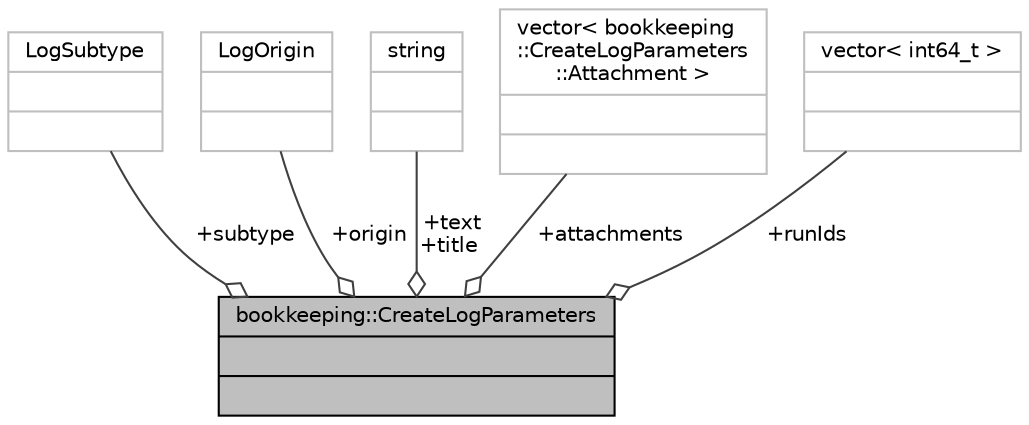 digraph "bookkeeping::CreateLogParameters"
{
 // INTERACTIVE_SVG=YES
 // LATEX_PDF_SIZE
  bgcolor="transparent";
  edge [fontname="Helvetica",fontsize="10",labelfontname="Helvetica",labelfontsize="10"];
  node [fontname="Helvetica",fontsize="10",shape=record];
  Node1 [label="{bookkeeping::CreateLogParameters\n||}",height=0.2,width=0.4,color="black", fillcolor="grey75", style="filled", fontcolor="black",tooltip=" "];
  Node2 -> Node1 [color="grey25",fontsize="10",style="solid",label=" +subtype" ,arrowhead="odiamond",fontname="Helvetica"];
  Node2 [label="{LogSubtype\n||}",height=0.2,width=0.4,color="grey75",tooltip=" "];
  Node3 -> Node1 [color="grey25",fontsize="10",style="solid",label=" +origin" ,arrowhead="odiamond",fontname="Helvetica"];
  Node3 [label="{LogOrigin\n||}",height=0.2,width=0.4,color="grey75",tooltip=" "];
  Node4 -> Node1 [color="grey25",fontsize="10",style="solid",label=" +text\n+title" ,arrowhead="odiamond",fontname="Helvetica"];
  Node4 [label="{string\n||}",height=0.2,width=0.4,color="grey75",tooltip=" "];
  Node5 -> Node1 [color="grey25",fontsize="10",style="solid",label=" +attachments" ,arrowhead="odiamond",fontname="Helvetica"];
  Node5 [label="{vector\< bookkeeping\l::CreateLogParameters\l::Attachment \>\n||}",height=0.2,width=0.4,color="grey75",tooltip=" "];
  Node6 -> Node1 [color="grey25",fontsize="10",style="solid",label=" +runIds" ,arrowhead="odiamond",fontname="Helvetica"];
  Node6 [label="{vector\< int64_t \>\n||}",height=0.2,width=0.4,color="grey75",tooltip=" "];
}
